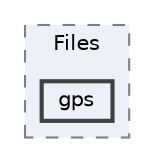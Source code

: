 digraph "Unnoticed/Files/gps"
{
 // LATEX_PDF_SIZE
  bgcolor="transparent";
  edge [fontname=Helvetica,fontsize=10,labelfontname=Helvetica,labelfontsize=10];
  node [fontname=Helvetica,fontsize=10,shape=box,height=0.2,width=0.4];
  compound=true
  subgraph clusterdir_a4813d514baf7b5e68efa2a46516935e {
    graph [ bgcolor="#edf0f7", pencolor="grey50", label="Files", fontname=Helvetica,fontsize=10 style="filled,dashed", URL="dir_a4813d514baf7b5e68efa2a46516935e.html",tooltip=""]
  dir_3113be0bec6fe5a2591f248e637de294 [label="gps", fillcolor="#edf0f7", color="grey25", style="filled,bold", URL="dir_3113be0bec6fe5a2591f248e637de294.html",tooltip=""];
  }
}
